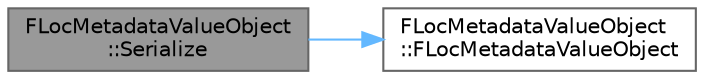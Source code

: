 digraph "FLocMetadataValueObject::Serialize"
{
 // INTERACTIVE_SVG=YES
 // LATEX_PDF_SIZE
  bgcolor="transparent";
  edge [fontname=Helvetica,fontsize=10,labelfontname=Helvetica,labelfontsize=10];
  node [fontname=Helvetica,fontsize=10,shape=box,height=0.2,width=0.4];
  rankdir="LR";
  Node1 [id="Node000001",label="FLocMetadataValueObject\l::Serialize",height=0.2,width=0.4,color="gray40", fillcolor="grey60", style="filled", fontcolor="black",tooltip=" "];
  Node1 -> Node2 [id="edge1_Node000001_Node000002",color="steelblue1",style="solid",tooltip=" "];
  Node2 [id="Node000002",label="FLocMetadataValueObject\l::FLocMetadataValueObject",height=0.2,width=0.4,color="grey40", fillcolor="white", style="filled",URL="$dd/de7/classFLocMetadataValueObject.html#a544cf738ebb08e88e2b9fbea086ee2e0",tooltip=" "];
}
